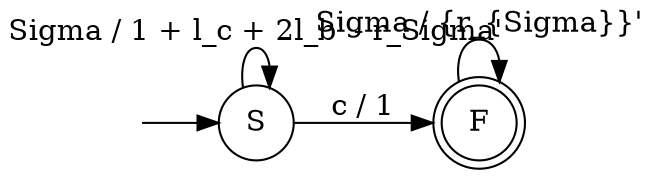 digraph Automaton {rankdir = LR;
initial [shape=plaintext,label=""];
initial -> start;
start [shape=circle,label="S"];
start -> start [label="\Sigma / 1 + l_c + 2l_b' - r_\Sigma'"]
start -> final [label="c / 1"]
final [shape=doublecircle,label="F"];
final -> final [label="\Sigma / {r_{\Sigma}}'"]
}
